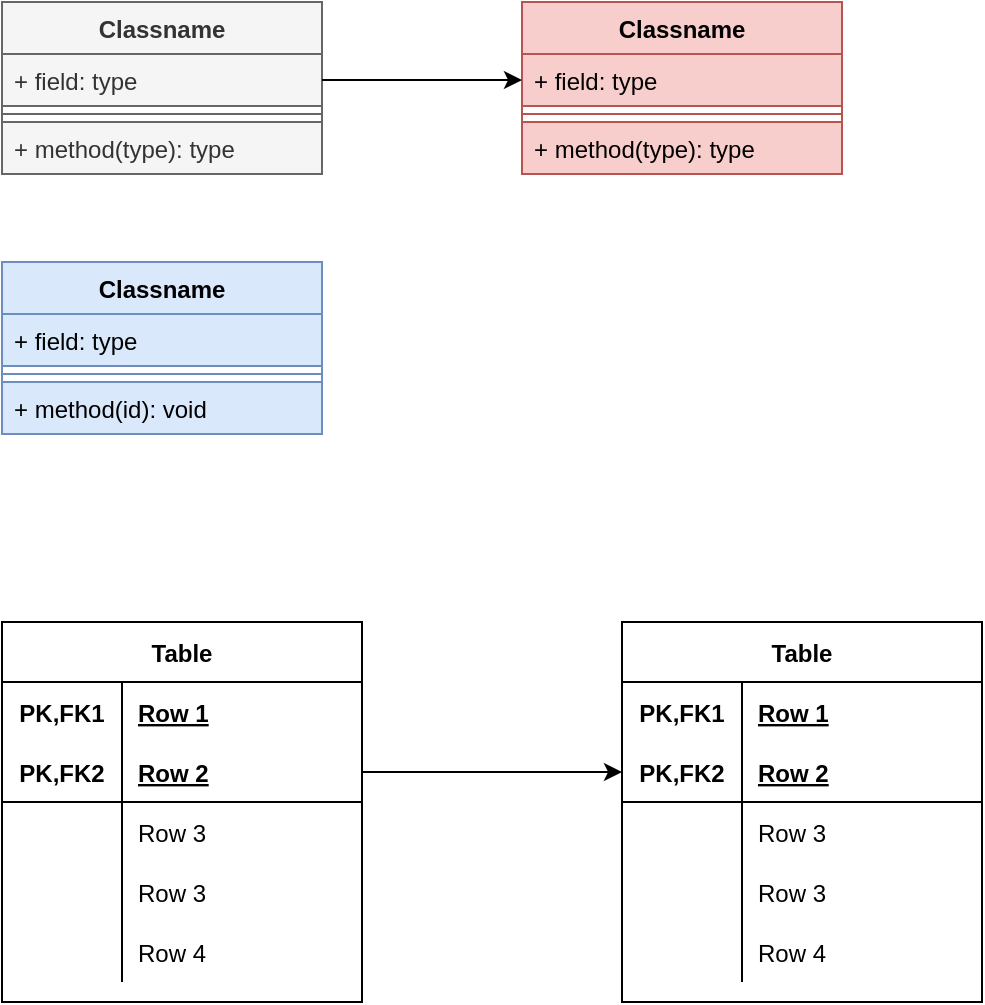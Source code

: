 <mxfile version="16.6.2" type="github">
  <diagram id="TmUlDleSOHE-Lj68H_5m" name="Page-1">
    <mxGraphModel dx="1026" dy="543" grid="0" gridSize="10" guides="1" tooltips="1" connect="1" arrows="1" fold="1" page="1" pageScale="1" pageWidth="827" pageHeight="1169" math="0" shadow="0">
      <root>
        <mxCell id="0" />
        <mxCell id="1" parent="0" />
        <mxCell id="Tj1MxU94upokAQ4-1xC8-3" value="Classname" style="swimlane;fontStyle=1;align=center;verticalAlign=top;childLayout=stackLayout;horizontal=1;startSize=26;horizontalStack=0;resizeParent=1;resizeParentMax=0;resizeLast=0;collapsible=1;marginBottom=0;fillColor=#f5f5f5;fontColor=#333333;strokeColor=#666666;" parent="1" vertex="1">
          <mxGeometry x="140" y="210" width="160" height="86" as="geometry" />
        </mxCell>
        <mxCell id="Tj1MxU94upokAQ4-1xC8-4" value="+ field: type" style="text;strokeColor=#666666;fillColor=#f5f5f5;align=left;verticalAlign=top;spacingLeft=4;spacingRight=4;overflow=hidden;rotatable=0;points=[[0,0.5],[1,0.5]];portConstraint=eastwest;fontColor=#333333;" parent="Tj1MxU94upokAQ4-1xC8-3" vertex="1">
          <mxGeometry y="26" width="160" height="26" as="geometry" />
        </mxCell>
        <mxCell id="Tj1MxU94upokAQ4-1xC8-5" value="" style="line;strokeWidth=1;fillColor=#f5f5f5;align=left;verticalAlign=middle;spacingTop=-1;spacingLeft=3;spacingRight=3;rotatable=0;labelPosition=right;points=[];portConstraint=eastwest;fontColor=#333333;strokeColor=#666666;" parent="Tj1MxU94upokAQ4-1xC8-3" vertex="1">
          <mxGeometry y="52" width="160" height="8" as="geometry" />
        </mxCell>
        <mxCell id="Tj1MxU94upokAQ4-1xC8-6" value="+ method(type): type" style="text;strokeColor=#666666;fillColor=#f5f5f5;align=left;verticalAlign=top;spacingLeft=4;spacingRight=4;overflow=hidden;rotatable=0;points=[[0,0.5],[1,0.5]];portConstraint=eastwest;fontColor=#333333;" parent="Tj1MxU94upokAQ4-1xC8-3" vertex="1">
          <mxGeometry y="60" width="160" height="26" as="geometry" />
        </mxCell>
        <mxCell id="Tj1MxU94upokAQ4-1xC8-7" value="Classname" style="swimlane;fontStyle=1;align=center;verticalAlign=top;childLayout=stackLayout;horizontal=1;startSize=26;horizontalStack=0;resizeParent=1;resizeParentMax=0;resizeLast=0;collapsible=1;marginBottom=0;fillColor=#f8cecc;strokeColor=#b85450;" parent="1" vertex="1">
          <mxGeometry x="400" y="210" width="160" height="86" as="geometry" />
        </mxCell>
        <mxCell id="Tj1MxU94upokAQ4-1xC8-8" value="+ field: type" style="text;strokeColor=#b85450;fillColor=#f8cecc;align=left;verticalAlign=top;spacingLeft=4;spacingRight=4;overflow=hidden;rotatable=0;points=[[0,0.5],[1,0.5]];portConstraint=eastwest;" parent="Tj1MxU94upokAQ4-1xC8-7" vertex="1">
          <mxGeometry y="26" width="160" height="26" as="geometry" />
        </mxCell>
        <mxCell id="Tj1MxU94upokAQ4-1xC8-9" value="" style="line;strokeWidth=1;fillColor=#f8cecc;align=left;verticalAlign=middle;spacingTop=-1;spacingLeft=3;spacingRight=3;rotatable=0;labelPosition=right;points=[];portConstraint=eastwest;strokeColor=#b85450;" parent="Tj1MxU94upokAQ4-1xC8-7" vertex="1">
          <mxGeometry y="52" width="160" height="8" as="geometry" />
        </mxCell>
        <mxCell id="Tj1MxU94upokAQ4-1xC8-10" value="+ method(type): type" style="text;strokeColor=#b85450;fillColor=#f8cecc;align=left;verticalAlign=top;spacingLeft=4;spacingRight=4;overflow=hidden;rotatable=0;points=[[0,0.5],[1,0.5]];portConstraint=eastwest;" parent="Tj1MxU94upokAQ4-1xC8-7" vertex="1">
          <mxGeometry y="60" width="160" height="26" as="geometry" />
        </mxCell>
        <mxCell id="Tj1MxU94upokAQ4-1xC8-11" value="" style="edgeStyle=orthogonalEdgeStyle;rounded=0;orthogonalLoop=1;jettySize=auto;html=1;entryX=0;entryY=0.5;entryDx=0;entryDy=0;exitX=1;exitY=0.5;exitDx=0;exitDy=0;" parent="1" source="Tj1MxU94upokAQ4-1xC8-4" target="Tj1MxU94upokAQ4-1xC8-8" edge="1">
          <mxGeometry relative="1" as="geometry" />
        </mxCell>
        <mxCell id="wSASe7XTCnstsQnhn0lY-1" value="Classname" style="swimlane;fontStyle=1;align=center;verticalAlign=top;childLayout=stackLayout;horizontal=1;startSize=26;horizontalStack=0;resizeParent=1;resizeParentMax=0;resizeLast=0;collapsible=1;marginBottom=0;fillColor=#dae8fc;strokeColor=#6c8ebf;" parent="1" vertex="1">
          <mxGeometry x="140" y="340" width="160" height="86" as="geometry" />
        </mxCell>
        <mxCell id="wSASe7XTCnstsQnhn0lY-2" value="+ field: type" style="text;strokeColor=#6c8ebf;fillColor=#dae8fc;align=left;verticalAlign=top;spacingLeft=4;spacingRight=4;overflow=hidden;rotatable=0;points=[[0,0.5],[1,0.5]];portConstraint=eastwest;" parent="wSASe7XTCnstsQnhn0lY-1" vertex="1">
          <mxGeometry y="26" width="160" height="26" as="geometry" />
        </mxCell>
        <mxCell id="wSASe7XTCnstsQnhn0lY-3" value="" style="line;strokeWidth=1;fillColor=#dae8fc;align=left;verticalAlign=middle;spacingTop=-1;spacingLeft=3;spacingRight=3;rotatable=0;labelPosition=right;points=[];portConstraint=eastwest;strokeColor=#6c8ebf;" parent="wSASe7XTCnstsQnhn0lY-1" vertex="1">
          <mxGeometry y="52" width="160" height="8" as="geometry" />
        </mxCell>
        <mxCell id="wSASe7XTCnstsQnhn0lY-4" value="+ method(id): void" style="text;strokeColor=#6c8ebf;fillColor=#dae8fc;align=left;verticalAlign=top;spacingLeft=4;spacingRight=4;overflow=hidden;rotatable=0;points=[[0,0.5],[1,0.5]];portConstraint=eastwest;" parent="wSASe7XTCnstsQnhn0lY-1" vertex="1">
          <mxGeometry y="60" width="160" height="26" as="geometry" />
        </mxCell>
        <mxCell id="23DcQB-5cBdO_5qXAMjd-1" value="Table" style="shape=table;startSize=30;container=1;collapsible=1;childLayout=tableLayout;fixedRows=1;rowLines=0;fontStyle=1;align=center;resizeLast=1;" vertex="1" parent="1">
          <mxGeometry x="140" y="520" width="180" height="190" as="geometry" />
        </mxCell>
        <mxCell id="23DcQB-5cBdO_5qXAMjd-2" value="" style="shape=tableRow;horizontal=0;startSize=0;swimlaneHead=0;swimlaneBody=0;fillColor=none;collapsible=0;dropTarget=0;points=[[0,0.5],[1,0.5]];portConstraint=eastwest;top=0;left=0;right=0;bottom=0;" vertex="1" parent="23DcQB-5cBdO_5qXAMjd-1">
          <mxGeometry y="30" width="180" height="30" as="geometry" />
        </mxCell>
        <mxCell id="23DcQB-5cBdO_5qXAMjd-3" value="PK,FK1" style="shape=partialRectangle;connectable=0;fillColor=none;top=0;left=0;bottom=0;right=0;fontStyle=1;overflow=hidden;" vertex="1" parent="23DcQB-5cBdO_5qXAMjd-2">
          <mxGeometry width="60" height="30" as="geometry">
            <mxRectangle width="60" height="30" as="alternateBounds" />
          </mxGeometry>
        </mxCell>
        <mxCell id="23DcQB-5cBdO_5qXAMjd-4" value="Row 1" style="shape=partialRectangle;connectable=0;fillColor=none;top=0;left=0;bottom=0;right=0;align=left;spacingLeft=6;fontStyle=5;overflow=hidden;" vertex="1" parent="23DcQB-5cBdO_5qXAMjd-2">
          <mxGeometry x="60" width="120" height="30" as="geometry">
            <mxRectangle width="120" height="30" as="alternateBounds" />
          </mxGeometry>
        </mxCell>
        <mxCell id="23DcQB-5cBdO_5qXAMjd-5" value="" style="shape=tableRow;horizontal=0;startSize=0;swimlaneHead=0;swimlaneBody=0;fillColor=none;collapsible=0;dropTarget=0;points=[[0,0.5],[1,0.5]];portConstraint=eastwest;top=0;left=0;right=0;bottom=1;" vertex="1" parent="23DcQB-5cBdO_5qXAMjd-1">
          <mxGeometry y="60" width="180" height="30" as="geometry" />
        </mxCell>
        <mxCell id="23DcQB-5cBdO_5qXAMjd-6" value="PK,FK2" style="shape=partialRectangle;connectable=0;fillColor=none;top=0;left=0;bottom=0;right=0;fontStyle=1;overflow=hidden;" vertex="1" parent="23DcQB-5cBdO_5qXAMjd-5">
          <mxGeometry width="60" height="30" as="geometry">
            <mxRectangle width="60" height="30" as="alternateBounds" />
          </mxGeometry>
        </mxCell>
        <mxCell id="23DcQB-5cBdO_5qXAMjd-7" value="Row 2" style="shape=partialRectangle;connectable=0;fillColor=none;top=0;left=0;bottom=0;right=0;align=left;spacingLeft=6;fontStyle=5;overflow=hidden;" vertex="1" parent="23DcQB-5cBdO_5qXAMjd-5">
          <mxGeometry x="60" width="120" height="30" as="geometry">
            <mxRectangle width="120" height="30" as="alternateBounds" />
          </mxGeometry>
        </mxCell>
        <mxCell id="23DcQB-5cBdO_5qXAMjd-8" value="" style="shape=tableRow;horizontal=0;startSize=0;swimlaneHead=0;swimlaneBody=0;fillColor=none;collapsible=0;dropTarget=0;points=[[0,0.5],[1,0.5]];portConstraint=eastwest;top=0;left=0;right=0;bottom=0;" vertex="1" parent="23DcQB-5cBdO_5qXAMjd-1">
          <mxGeometry y="90" width="180" height="30" as="geometry" />
        </mxCell>
        <mxCell id="23DcQB-5cBdO_5qXAMjd-9" value="" style="shape=partialRectangle;connectable=0;fillColor=none;top=0;left=0;bottom=0;right=0;editable=1;overflow=hidden;" vertex="1" parent="23DcQB-5cBdO_5qXAMjd-8">
          <mxGeometry width="60" height="30" as="geometry">
            <mxRectangle width="60" height="30" as="alternateBounds" />
          </mxGeometry>
        </mxCell>
        <mxCell id="23DcQB-5cBdO_5qXAMjd-10" value="Row 3" style="shape=partialRectangle;connectable=0;fillColor=none;top=0;left=0;bottom=0;right=0;align=left;spacingLeft=6;overflow=hidden;" vertex="1" parent="23DcQB-5cBdO_5qXAMjd-8">
          <mxGeometry x="60" width="120" height="30" as="geometry">
            <mxRectangle width="120" height="30" as="alternateBounds" />
          </mxGeometry>
        </mxCell>
        <mxCell id="23DcQB-5cBdO_5qXAMjd-16" value="" style="shape=tableRow;horizontal=0;startSize=0;swimlaneHead=0;swimlaneBody=0;fillColor=none;collapsible=0;dropTarget=0;points=[[0,0.5],[1,0.5]];portConstraint=eastwest;top=0;left=0;right=0;bottom=0;" vertex="1" parent="23DcQB-5cBdO_5qXAMjd-1">
          <mxGeometry y="120" width="180" height="30" as="geometry" />
        </mxCell>
        <mxCell id="23DcQB-5cBdO_5qXAMjd-17" value="" style="shape=partialRectangle;connectable=0;fillColor=none;top=0;left=0;bottom=0;right=0;editable=1;overflow=hidden;" vertex="1" parent="23DcQB-5cBdO_5qXAMjd-16">
          <mxGeometry width="60" height="30" as="geometry">
            <mxRectangle width="60" height="30" as="alternateBounds" />
          </mxGeometry>
        </mxCell>
        <mxCell id="23DcQB-5cBdO_5qXAMjd-18" value="Row 3" style="shape=partialRectangle;connectable=0;fillColor=none;top=0;left=0;bottom=0;right=0;align=left;spacingLeft=6;overflow=hidden;" vertex="1" parent="23DcQB-5cBdO_5qXAMjd-16">
          <mxGeometry x="60" width="120" height="30" as="geometry">
            <mxRectangle width="120" height="30" as="alternateBounds" />
          </mxGeometry>
        </mxCell>
        <mxCell id="23DcQB-5cBdO_5qXAMjd-11" value="" style="shape=tableRow;horizontal=0;startSize=0;swimlaneHead=0;swimlaneBody=0;fillColor=none;collapsible=0;dropTarget=0;points=[[0,0.5],[1,0.5]];portConstraint=eastwest;top=0;left=0;right=0;bottom=0;" vertex="1" parent="23DcQB-5cBdO_5qXAMjd-1">
          <mxGeometry y="150" width="180" height="30" as="geometry" />
        </mxCell>
        <mxCell id="23DcQB-5cBdO_5qXAMjd-12" value="" style="shape=partialRectangle;connectable=0;fillColor=none;top=0;left=0;bottom=0;right=0;editable=1;overflow=hidden;" vertex="1" parent="23DcQB-5cBdO_5qXAMjd-11">
          <mxGeometry width="60" height="30" as="geometry">
            <mxRectangle width="60" height="30" as="alternateBounds" />
          </mxGeometry>
        </mxCell>
        <mxCell id="23DcQB-5cBdO_5qXAMjd-13" value="Row 4" style="shape=partialRectangle;connectable=0;fillColor=none;top=0;left=0;bottom=0;right=0;align=left;spacingLeft=6;overflow=hidden;" vertex="1" parent="23DcQB-5cBdO_5qXAMjd-11">
          <mxGeometry x="60" width="120" height="30" as="geometry">
            <mxRectangle width="120" height="30" as="alternateBounds" />
          </mxGeometry>
        </mxCell>
        <mxCell id="23DcQB-5cBdO_5qXAMjd-19" value="Table" style="shape=table;startSize=30;container=1;collapsible=1;childLayout=tableLayout;fixedRows=1;rowLines=0;fontStyle=1;align=center;resizeLast=1;" vertex="1" parent="1">
          <mxGeometry x="450" y="520" width="180" height="190" as="geometry" />
        </mxCell>
        <mxCell id="23DcQB-5cBdO_5qXAMjd-20" value="" style="shape=tableRow;horizontal=0;startSize=0;swimlaneHead=0;swimlaneBody=0;fillColor=none;collapsible=0;dropTarget=0;points=[[0,0.5],[1,0.5]];portConstraint=eastwest;top=0;left=0;right=0;bottom=0;" vertex="1" parent="23DcQB-5cBdO_5qXAMjd-19">
          <mxGeometry y="30" width="180" height="30" as="geometry" />
        </mxCell>
        <mxCell id="23DcQB-5cBdO_5qXAMjd-21" value="PK,FK1" style="shape=partialRectangle;connectable=0;fillColor=none;top=0;left=0;bottom=0;right=0;fontStyle=1;overflow=hidden;" vertex="1" parent="23DcQB-5cBdO_5qXAMjd-20">
          <mxGeometry width="60" height="30" as="geometry">
            <mxRectangle width="60" height="30" as="alternateBounds" />
          </mxGeometry>
        </mxCell>
        <mxCell id="23DcQB-5cBdO_5qXAMjd-22" value="Row 1" style="shape=partialRectangle;connectable=0;fillColor=none;top=0;left=0;bottom=0;right=0;align=left;spacingLeft=6;fontStyle=5;overflow=hidden;" vertex="1" parent="23DcQB-5cBdO_5qXAMjd-20">
          <mxGeometry x="60" width="120" height="30" as="geometry">
            <mxRectangle width="120" height="30" as="alternateBounds" />
          </mxGeometry>
        </mxCell>
        <mxCell id="23DcQB-5cBdO_5qXAMjd-23" value="" style="shape=tableRow;horizontal=0;startSize=0;swimlaneHead=0;swimlaneBody=0;fillColor=none;collapsible=0;dropTarget=0;points=[[0,0.5],[1,0.5]];portConstraint=eastwest;top=0;left=0;right=0;bottom=1;" vertex="1" parent="23DcQB-5cBdO_5qXAMjd-19">
          <mxGeometry y="60" width="180" height="30" as="geometry" />
        </mxCell>
        <mxCell id="23DcQB-5cBdO_5qXAMjd-24" value="PK,FK2" style="shape=partialRectangle;connectable=0;fillColor=none;top=0;left=0;bottom=0;right=0;fontStyle=1;overflow=hidden;" vertex="1" parent="23DcQB-5cBdO_5qXAMjd-23">
          <mxGeometry width="60" height="30" as="geometry">
            <mxRectangle width="60" height="30" as="alternateBounds" />
          </mxGeometry>
        </mxCell>
        <mxCell id="23DcQB-5cBdO_5qXAMjd-25" value="Row 2" style="shape=partialRectangle;connectable=0;fillColor=none;top=0;left=0;bottom=0;right=0;align=left;spacingLeft=6;fontStyle=5;overflow=hidden;" vertex="1" parent="23DcQB-5cBdO_5qXAMjd-23">
          <mxGeometry x="60" width="120" height="30" as="geometry">
            <mxRectangle width="120" height="30" as="alternateBounds" />
          </mxGeometry>
        </mxCell>
        <mxCell id="23DcQB-5cBdO_5qXAMjd-26" value="" style="shape=tableRow;horizontal=0;startSize=0;swimlaneHead=0;swimlaneBody=0;fillColor=none;collapsible=0;dropTarget=0;points=[[0,0.5],[1,0.5]];portConstraint=eastwest;top=0;left=0;right=0;bottom=0;" vertex="1" parent="23DcQB-5cBdO_5qXAMjd-19">
          <mxGeometry y="90" width="180" height="30" as="geometry" />
        </mxCell>
        <mxCell id="23DcQB-5cBdO_5qXAMjd-27" value="" style="shape=partialRectangle;connectable=0;fillColor=none;top=0;left=0;bottom=0;right=0;editable=1;overflow=hidden;" vertex="1" parent="23DcQB-5cBdO_5qXAMjd-26">
          <mxGeometry width="60" height="30" as="geometry">
            <mxRectangle width="60" height="30" as="alternateBounds" />
          </mxGeometry>
        </mxCell>
        <mxCell id="23DcQB-5cBdO_5qXAMjd-28" value="Row 3" style="shape=partialRectangle;connectable=0;fillColor=none;top=0;left=0;bottom=0;right=0;align=left;spacingLeft=6;overflow=hidden;" vertex="1" parent="23DcQB-5cBdO_5qXAMjd-26">
          <mxGeometry x="60" width="120" height="30" as="geometry">
            <mxRectangle width="120" height="30" as="alternateBounds" />
          </mxGeometry>
        </mxCell>
        <mxCell id="23DcQB-5cBdO_5qXAMjd-29" value="" style="shape=tableRow;horizontal=0;startSize=0;swimlaneHead=0;swimlaneBody=0;fillColor=none;collapsible=0;dropTarget=0;points=[[0,0.5],[1,0.5]];portConstraint=eastwest;top=0;left=0;right=0;bottom=0;" vertex="1" parent="23DcQB-5cBdO_5qXAMjd-19">
          <mxGeometry y="120" width="180" height="30" as="geometry" />
        </mxCell>
        <mxCell id="23DcQB-5cBdO_5qXAMjd-30" value="" style="shape=partialRectangle;connectable=0;fillColor=none;top=0;left=0;bottom=0;right=0;editable=1;overflow=hidden;" vertex="1" parent="23DcQB-5cBdO_5qXAMjd-29">
          <mxGeometry width="60" height="30" as="geometry">
            <mxRectangle width="60" height="30" as="alternateBounds" />
          </mxGeometry>
        </mxCell>
        <mxCell id="23DcQB-5cBdO_5qXAMjd-31" value="Row 3" style="shape=partialRectangle;connectable=0;fillColor=none;top=0;left=0;bottom=0;right=0;align=left;spacingLeft=6;overflow=hidden;" vertex="1" parent="23DcQB-5cBdO_5qXAMjd-29">
          <mxGeometry x="60" width="120" height="30" as="geometry">
            <mxRectangle width="120" height="30" as="alternateBounds" />
          </mxGeometry>
        </mxCell>
        <mxCell id="23DcQB-5cBdO_5qXAMjd-32" value="" style="shape=tableRow;horizontal=0;startSize=0;swimlaneHead=0;swimlaneBody=0;fillColor=none;collapsible=0;dropTarget=0;points=[[0,0.5],[1,0.5]];portConstraint=eastwest;top=0;left=0;right=0;bottom=0;" vertex="1" parent="23DcQB-5cBdO_5qXAMjd-19">
          <mxGeometry y="150" width="180" height="30" as="geometry" />
        </mxCell>
        <mxCell id="23DcQB-5cBdO_5qXAMjd-33" value="" style="shape=partialRectangle;connectable=0;fillColor=none;top=0;left=0;bottom=0;right=0;editable=1;overflow=hidden;" vertex="1" parent="23DcQB-5cBdO_5qXAMjd-32">
          <mxGeometry width="60" height="30" as="geometry">
            <mxRectangle width="60" height="30" as="alternateBounds" />
          </mxGeometry>
        </mxCell>
        <mxCell id="23DcQB-5cBdO_5qXAMjd-34" value="Row 4" style="shape=partialRectangle;connectable=0;fillColor=none;top=0;left=0;bottom=0;right=0;align=left;spacingLeft=6;overflow=hidden;" vertex="1" parent="23DcQB-5cBdO_5qXAMjd-32">
          <mxGeometry x="60" width="120" height="30" as="geometry">
            <mxRectangle width="120" height="30" as="alternateBounds" />
          </mxGeometry>
        </mxCell>
        <mxCell id="23DcQB-5cBdO_5qXAMjd-35" style="edgeStyle=orthogonalEdgeStyle;rounded=0;orthogonalLoop=1;jettySize=auto;html=1;exitX=1;exitY=0.5;exitDx=0;exitDy=0;entryX=0;entryY=0.5;entryDx=0;entryDy=0;" edge="1" parent="1" source="23DcQB-5cBdO_5qXAMjd-5" target="23DcQB-5cBdO_5qXAMjd-23">
          <mxGeometry relative="1" as="geometry" />
        </mxCell>
      </root>
    </mxGraphModel>
  </diagram>
</mxfile>
